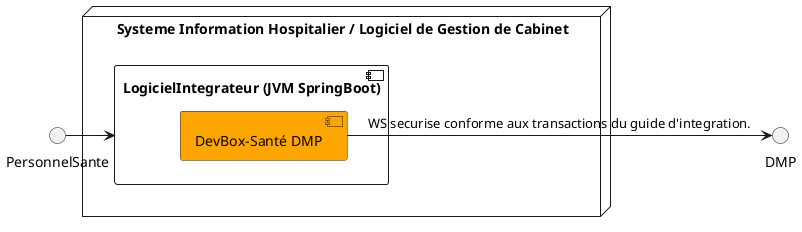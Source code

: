@startuml
node "Systeme Information Hospitalier / Logiciel de Gestion de Cabinet" {
    component "LogicielIntegrateur (JVM SpringBoot)" as LogicielSante  {
        component "DevBox-Santé DMP" as DMPC_API #orange
    }
 } 
PersonnelSante -r-> LogicielSante
DMPC_API -r-> DMP : WS securise conforme aux transactions du guide d'integration.
@enduml
